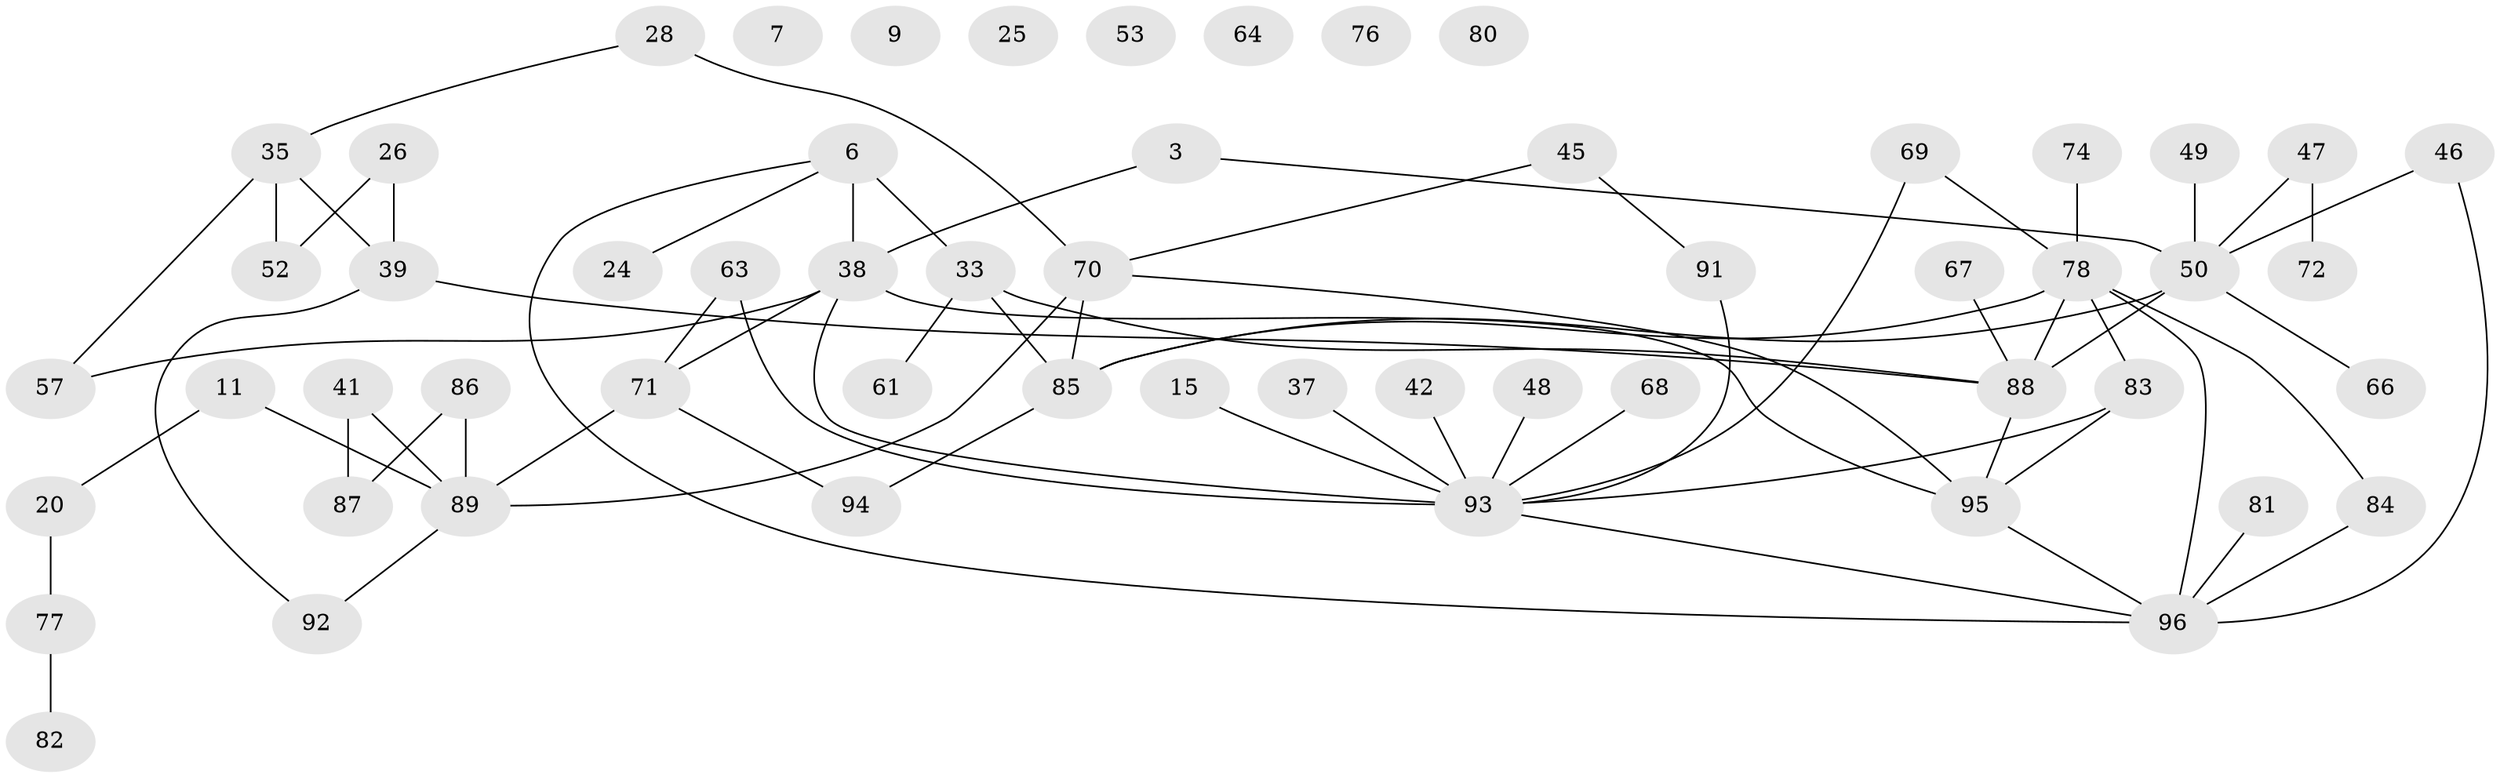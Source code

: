 // original degree distribution, {2: 0.25, 3: 0.20833333333333334, 5: 0.10416666666666667, 0: 0.07291666666666667, 7: 0.010416666666666666, 1: 0.23958333333333334, 4: 0.09375, 6: 0.020833333333333332}
// Generated by graph-tools (version 1.1) at 2025/43/03/04/25 21:43:21]
// undirected, 57 vertices, 71 edges
graph export_dot {
graph [start="1"]
  node [color=gray90,style=filled];
  3;
  6;
  7;
  9;
  11;
  15;
  20;
  24;
  25;
  26;
  28;
  33 [super="+4"];
  35;
  37;
  38 [super="+27+29"];
  39 [super="+18+19"];
  41 [super="+40"];
  42;
  45;
  46 [super="+34"];
  47;
  48;
  49;
  50 [super="+44"];
  52;
  53;
  57;
  61;
  63;
  64;
  66;
  67;
  68;
  69 [super="+5"];
  70 [super="+54"];
  71 [super="+17+31+56"];
  72;
  74;
  76;
  77;
  78 [super="+13"];
  80;
  81;
  82;
  83 [super="+65"];
  84;
  85 [super="+12+73"];
  86;
  87;
  88 [super="+23+75+43"];
  89 [super="+30+55"];
  91;
  92;
  93 [super="+36+79+90"];
  94 [super="+1"];
  95 [super="+51"];
  96 [super="+22+60"];
  3 -- 50;
  3 -- 38;
  6 -- 24;
  6 -- 33 [weight=2];
  6 -- 38;
  6 -- 96;
  11 -- 20;
  11 -- 89;
  15 -- 93;
  20 -- 77;
  26 -- 39;
  26 -- 52;
  28 -- 35;
  28 -- 70;
  33 -- 61;
  33 -- 85;
  33 -- 88;
  35 -- 52;
  35 -- 57;
  35 -- 39 [weight=2];
  37 -- 93;
  38 -- 71;
  38 -- 95 [weight=2];
  38 -- 57;
  38 -- 93 [weight=2];
  39 -- 92;
  39 -- 88;
  41 -- 87;
  41 -- 89;
  42 -- 93;
  45 -- 91;
  45 -- 70;
  46 -- 50;
  46 -- 96;
  47 -- 50 [weight=2];
  47 -- 72;
  48 -- 93;
  49 -- 50;
  50 -- 66;
  50 -- 88;
  50 -- 85;
  63 -- 71;
  63 -- 93;
  67 -- 88;
  68 -- 93;
  69 -- 78;
  69 -- 93;
  70 -- 85 [weight=2];
  70 -- 89 [weight=2];
  70 -- 95;
  71 -- 94;
  71 -- 89;
  74 -- 78;
  77 -- 82;
  78 -- 83;
  78 -- 84;
  78 -- 85 [weight=2];
  78 -- 88;
  78 -- 96;
  81 -- 96;
  83 -- 95;
  83 -- 93;
  84 -- 96;
  85 -- 94;
  86 -- 87;
  86 -- 89;
  88 -- 95;
  89 -- 92;
  91 -- 93;
  93 -- 96;
  95 -- 96;
}
